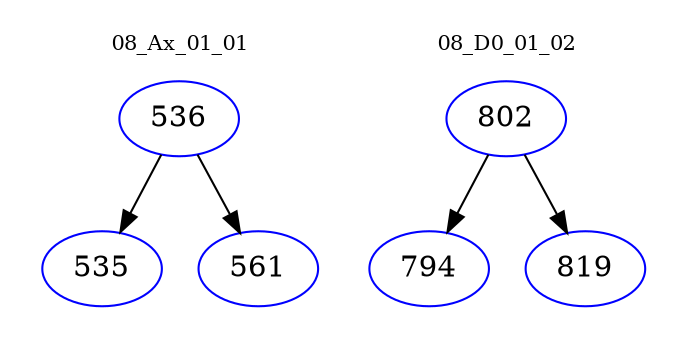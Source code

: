 digraph{
subgraph cluster_0 {
color = white
label = "08_Ax_01_01";
fontsize=10;
T0_536 [label="536", color="blue"]
T0_536 -> T0_535 [color="black"]
T0_535 [label="535", color="blue"]
T0_536 -> T0_561 [color="black"]
T0_561 [label="561", color="blue"]
}
subgraph cluster_1 {
color = white
label = "08_D0_01_02";
fontsize=10;
T1_802 [label="802", color="blue"]
T1_802 -> T1_794 [color="black"]
T1_794 [label="794", color="blue"]
T1_802 -> T1_819 [color="black"]
T1_819 [label="819", color="blue"]
}
}
